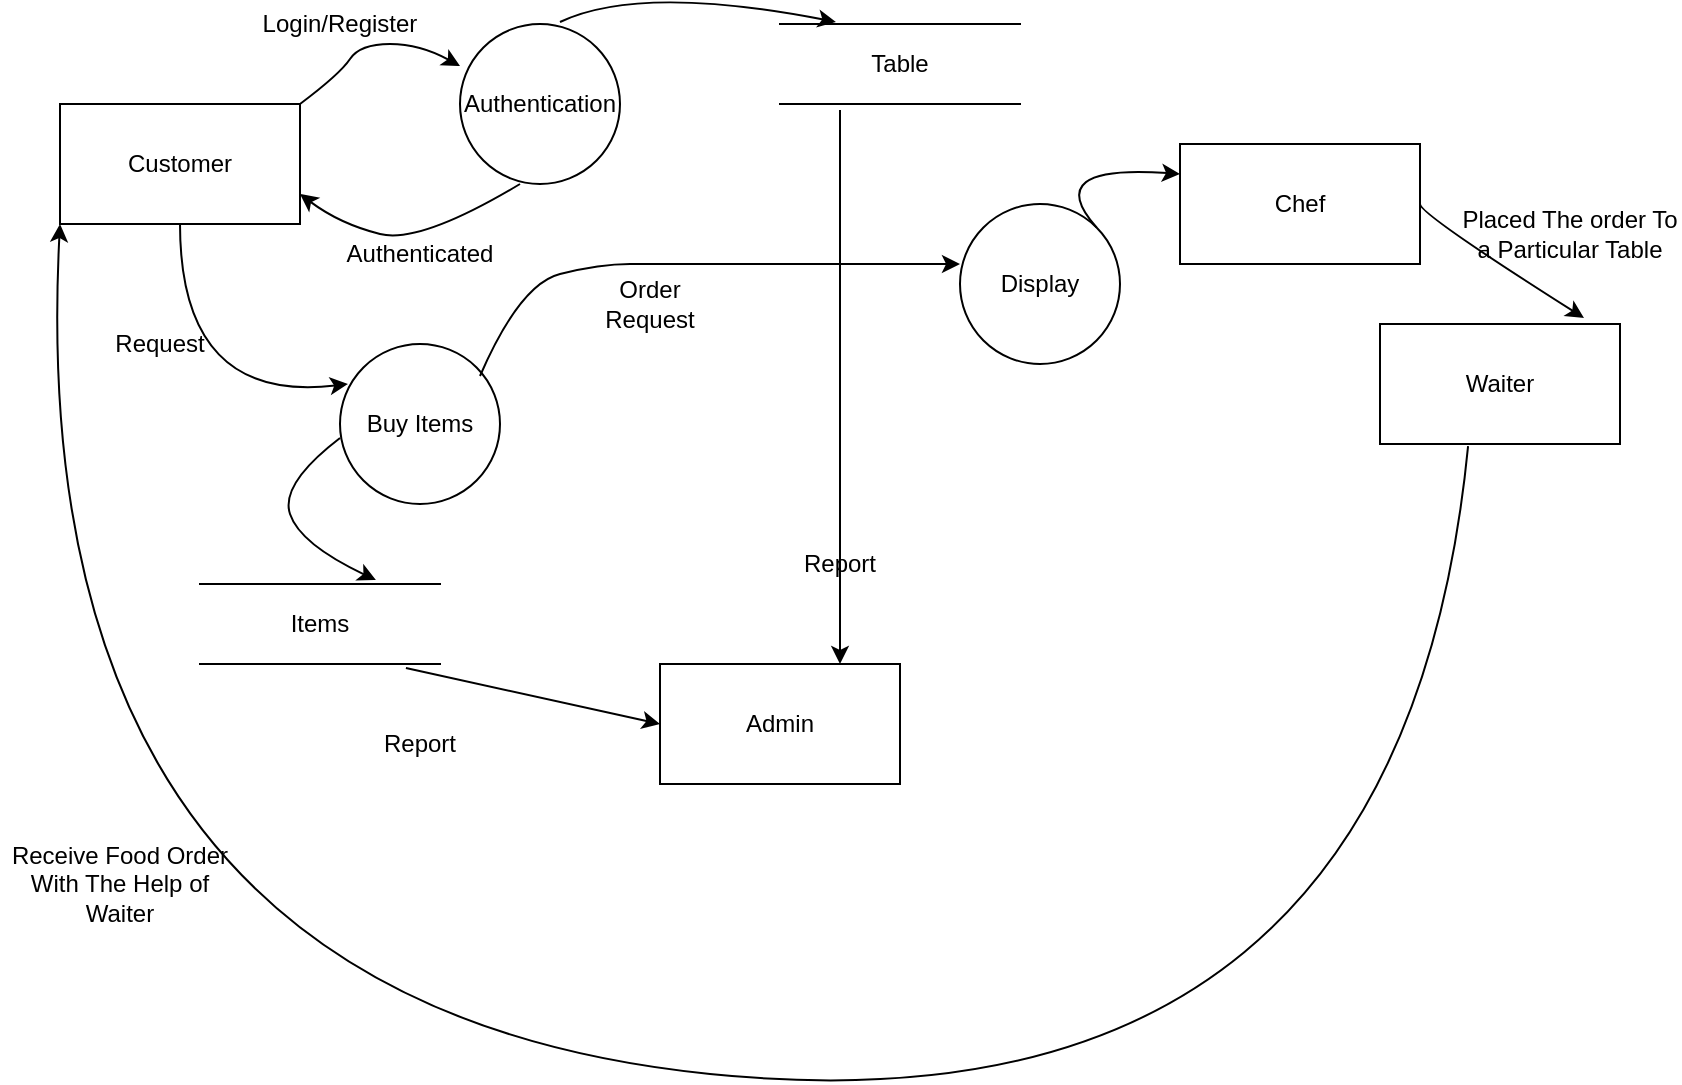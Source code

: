 <mxfile version="12.5.5" type="device"><diagram id="0zVA154aaY5vBeoAPKS2" name="Page-1"><mxGraphModel dx="868" dy="593" grid="1" gridSize="10" guides="1" tooltips="1" connect="1" arrows="1" fold="1" page="1" pageScale="1" pageWidth="850" pageHeight="1100" math="0" shadow="0"><root><mxCell id="0"/><mxCell id="1" parent="0"/><mxCell id="Kz7mc3uMSh4UOUEwph2P-2" value="Customer" style="rounded=0;whiteSpace=wrap;html=1;" vertex="1" parent="1"><mxGeometry x="30" y="80" width="120" height="60" as="geometry"/></mxCell><mxCell id="Kz7mc3uMSh4UOUEwph2P-3" value="Chef" style="rounded=0;whiteSpace=wrap;html=1;" vertex="1" parent="1"><mxGeometry x="590" y="100" width="120" height="60" as="geometry"/></mxCell><mxCell id="Kz7mc3uMSh4UOUEwph2P-4" value="Admin" style="rounded=0;whiteSpace=wrap;html=1;" vertex="1" parent="1"><mxGeometry x="330" y="360" width="120" height="60" as="geometry"/></mxCell><mxCell id="Kz7mc3uMSh4UOUEwph2P-10" value="Login/Register" style="text;html=1;strokeColor=none;fillColor=none;align=center;verticalAlign=middle;whiteSpace=wrap;rounded=0;" vertex="1" parent="1"><mxGeometry x="105" y="30" width="130" height="20" as="geometry"/></mxCell><mxCell id="Kz7mc3uMSh4UOUEwph2P-18" value="Authentication" style="ellipse;whiteSpace=wrap;html=1;aspect=fixed;" vertex="1" parent="1"><mxGeometry x="230" y="40" width="80" height="80" as="geometry"/></mxCell><mxCell id="Kz7mc3uMSh4UOUEwph2P-19" value="" style="curved=1;endArrow=classic;html=1;exitX=1;exitY=0;exitDx=0;exitDy=0;entryX=0;entryY=0.263;entryDx=0;entryDy=0;entryPerimeter=0;" edge="1" parent="1" source="Kz7mc3uMSh4UOUEwph2P-2" target="Kz7mc3uMSh4UOUEwph2P-18"><mxGeometry width="50" height="50" relative="1" as="geometry"><mxPoint x="170" y="105" as="sourcePoint"/><mxPoint x="220" y="55" as="targetPoint"/><Array as="points"><mxPoint x="170" y="65"/><mxPoint x="180" y="50"/><mxPoint x="210" y="50"/></Array></mxGeometry></mxCell><mxCell id="Kz7mc3uMSh4UOUEwph2P-22" value="" style="curved=1;endArrow=classic;html=1;exitX=0.375;exitY=1;exitDx=0;exitDy=0;exitPerimeter=0;entryX=1;entryY=0.75;entryDx=0;entryDy=0;" edge="1" parent="1" source="Kz7mc3uMSh4UOUEwph2P-18" target="Kz7mc3uMSh4UOUEwph2P-2"><mxGeometry width="50" height="50" relative="1" as="geometry"><mxPoint x="170" y="190" as="sourcePoint"/><mxPoint x="190" y="110" as="targetPoint"/><Array as="points"><mxPoint x="210" y="150"/><mxPoint x="170" y="140"/></Array></mxGeometry></mxCell><mxCell id="Kz7mc3uMSh4UOUEwph2P-23" value="Table" style="shape=partialRectangle;whiteSpace=wrap;html=1;left=0;right=0;fillColor=none;" vertex="1" parent="1"><mxGeometry x="390" y="40" width="120" height="40" as="geometry"/></mxCell><mxCell id="Kz7mc3uMSh4UOUEwph2P-24" value="" style="curved=1;endArrow=classic;html=1;entryX=0.233;entryY=-0.025;entryDx=0;entryDy=0;entryPerimeter=0;" edge="1" parent="1" target="Kz7mc3uMSh4UOUEwph2P-23"><mxGeometry width="50" height="50" relative="1" as="geometry"><mxPoint x="280" y="39" as="sourcePoint"/><mxPoint x="240" y="71.04" as="targetPoint"/><Array as="points"><mxPoint x="320" y="20"/></Array></mxGeometry></mxCell><mxCell id="Kz7mc3uMSh4UOUEwph2P-25" value="Authenticated" style="text;html=1;strokeColor=none;fillColor=none;align=center;verticalAlign=middle;whiteSpace=wrap;rounded=0;" vertex="1" parent="1"><mxGeometry x="170" y="150" width="80" height="10" as="geometry"/></mxCell><mxCell id="Kz7mc3uMSh4UOUEwph2P-27" value="Buy Items" style="ellipse;whiteSpace=wrap;html=1;aspect=fixed;" vertex="1" parent="1"><mxGeometry x="170" y="200" width="80" height="80" as="geometry"/></mxCell><mxCell id="Kz7mc3uMSh4UOUEwph2P-28" value="Items" style="shape=partialRectangle;whiteSpace=wrap;html=1;left=0;right=0;fillColor=none;" vertex="1" parent="1"><mxGeometry x="100" y="320" width="120" height="40" as="geometry"/></mxCell><mxCell id="Kz7mc3uMSh4UOUEwph2P-33" value="" style="curved=1;endArrow=classic;html=1;exitX=0;exitY=0.588;exitDx=0;exitDy=0;exitPerimeter=0;entryX=0.733;entryY=-0.05;entryDx=0;entryDy=0;entryPerimeter=0;" edge="1" parent="1" source="Kz7mc3uMSh4UOUEwph2P-27" target="Kz7mc3uMSh4UOUEwph2P-28"><mxGeometry width="50" height="50" relative="1" as="geometry"><mxPoint x="80" y="440" as="sourcePoint"/><mxPoint x="170" y="320" as="targetPoint"/><Array as="points"><mxPoint x="140" y="270"/><mxPoint x="150" y="300"/></Array></mxGeometry></mxCell><mxCell id="Kz7mc3uMSh4UOUEwph2P-34" value="" style="curved=1;endArrow=classic;html=1;exitX=0.5;exitY=1;exitDx=0;exitDy=0;" edge="1" parent="1" source="Kz7mc3uMSh4UOUEwph2P-2"><mxGeometry width="50" height="50" relative="1" as="geometry"><mxPoint x="80" y="440" as="sourcePoint"/><mxPoint x="174" y="220" as="targetPoint"/><Array as="points"><mxPoint x="90" y="230"/></Array></mxGeometry></mxCell><mxCell id="Kz7mc3uMSh4UOUEwph2P-35" value="Request" style="text;html=1;strokeColor=none;fillColor=none;align=center;verticalAlign=middle;whiteSpace=wrap;rounded=0;" vertex="1" parent="1"><mxGeometry x="60" y="190" width="40" height="20" as="geometry"/></mxCell><mxCell id="Kz7mc3uMSh4UOUEwph2P-39" value="Display" style="ellipse;whiteSpace=wrap;html=1;aspect=fixed;" vertex="1" parent="1"><mxGeometry x="480" y="130" width="80" height="80" as="geometry"/></mxCell><mxCell id="Kz7mc3uMSh4UOUEwph2P-40" value="" style="curved=1;endArrow=classic;html=1;entryX=0;entryY=0.375;entryDx=0;entryDy=0;entryPerimeter=0;" edge="1" parent="1" target="Kz7mc3uMSh4UOUEwph2P-39"><mxGeometry width="50" height="50" relative="1" as="geometry"><mxPoint x="240" y="216" as="sourcePoint"/><mxPoint x="80" y="440" as="targetPoint"/><Array as="points"><mxPoint x="260" y="170"/><mxPoint x="300" y="160"/><mxPoint x="330" y="160"/></Array></mxGeometry></mxCell><mxCell id="Kz7mc3uMSh4UOUEwph2P-41" value="Order Request" style="text;html=1;strokeColor=none;fillColor=none;align=center;verticalAlign=middle;whiteSpace=wrap;rounded=0;" vertex="1" parent="1"><mxGeometry x="290" y="170" width="70" height="20" as="geometry"/></mxCell><mxCell id="Kz7mc3uMSh4UOUEwph2P-42" value="" style="curved=1;endArrow=classic;html=1;entryX=0;entryY=0.25;entryDx=0;entryDy=0;exitX=1;exitY=0;exitDx=0;exitDy=0;" edge="1" parent="1" source="Kz7mc3uMSh4UOUEwph2P-39" target="Kz7mc3uMSh4UOUEwph2P-3"><mxGeometry width="50" height="50" relative="1" as="geometry"><mxPoint x="30" y="490" as="sourcePoint"/><mxPoint x="80" y="440" as="targetPoint"/><Array as="points"><mxPoint x="520" y="110"/></Array></mxGeometry></mxCell><mxCell id="Kz7mc3uMSh4UOUEwph2P-45" value="Waiter" style="rounded=0;whiteSpace=wrap;html=1;" vertex="1" parent="1"><mxGeometry x="690" y="190" width="120" height="60" as="geometry"/></mxCell><mxCell id="Kz7mc3uMSh4UOUEwph2P-46" value="" style="curved=1;endArrow=classic;html=1;entryX=0.85;entryY=-0.05;entryDx=0;entryDy=0;entryPerimeter=0;exitX=1;exitY=0.5;exitDx=0;exitDy=0;" edge="1" parent="1" source="Kz7mc3uMSh4UOUEwph2P-3" target="Kz7mc3uMSh4UOUEwph2P-45"><mxGeometry width="50" height="50" relative="1" as="geometry"><mxPoint x="710" y="185" as="sourcePoint"/><mxPoint x="770" y="135" as="targetPoint"/><Array as="points"><mxPoint x="710" y="135"/></Array></mxGeometry></mxCell><mxCell id="Kz7mc3uMSh4UOUEwph2P-47" value="Placed The order To a Particular Table" style="text;html=1;strokeColor=none;fillColor=none;align=center;verticalAlign=middle;whiteSpace=wrap;rounded=0;" vertex="1" parent="1"><mxGeometry x="730" y="130" width="110" height="30" as="geometry"/></mxCell><mxCell id="Kz7mc3uMSh4UOUEwph2P-48" value="" style="curved=1;endArrow=classic;html=1;entryX=0;entryY=1;entryDx=0;entryDy=0;exitX=0.367;exitY=1.017;exitDx=0;exitDy=0;exitPerimeter=0;" edge="1" parent="1" source="Kz7mc3uMSh4UOUEwph2P-45" target="Kz7mc3uMSh4UOUEwph2P-2"><mxGeometry width="50" height="50" relative="1" as="geometry"><mxPoint x="680" y="590" as="sourcePoint"/><mxPoint x="80" y="520" as="targetPoint"/><Array as="points"><mxPoint x="700" y="600"/><mxPoint x="10" y="530"/></Array></mxGeometry></mxCell><mxCell id="Kz7mc3uMSh4UOUEwph2P-49" value="Receive Food Order With The Help of Waiter" style="text;html=1;strokeColor=none;fillColor=none;align=center;verticalAlign=middle;whiteSpace=wrap;rounded=0;" vertex="1" parent="1"><mxGeometry y="460" width="120" height="20" as="geometry"/></mxCell><mxCell id="Kz7mc3uMSh4UOUEwph2P-50" value="" style="endArrow=classic;html=1;exitX=0.25;exitY=1.075;exitDx=0;exitDy=0;exitPerimeter=0;entryX=0.75;entryY=0;entryDx=0;entryDy=0;" edge="1" parent="1" source="Kz7mc3uMSh4UOUEwph2P-23" target="Kz7mc3uMSh4UOUEwph2P-4"><mxGeometry width="50" height="50" relative="1" as="geometry"><mxPoint x="60" y="590" as="sourcePoint"/><mxPoint x="10" y="640" as="targetPoint"/></mxGeometry></mxCell><mxCell id="Kz7mc3uMSh4UOUEwph2P-51" value="" style="endArrow=classic;html=1;entryX=0;entryY=0.5;entryDx=0;entryDy=0;exitX=0.858;exitY=1.05;exitDx=0;exitDy=0;exitPerimeter=0;" edge="1" parent="1" source="Kz7mc3uMSh4UOUEwph2P-28" target="Kz7mc3uMSh4UOUEwph2P-4"><mxGeometry width="50" height="50" relative="1" as="geometry"><mxPoint x="10" y="640" as="sourcePoint"/><mxPoint x="60" y="590" as="targetPoint"/></mxGeometry></mxCell><mxCell id="Kz7mc3uMSh4UOUEwph2P-52" value="Report" style="text;html=1;strokeColor=none;fillColor=none;align=center;verticalAlign=middle;whiteSpace=wrap;rounded=0;" vertex="1" parent="1"><mxGeometry x="400" y="300" width="40" height="20" as="geometry"/></mxCell><mxCell id="Kz7mc3uMSh4UOUEwph2P-53" value="Report" style="text;html=1;strokeColor=none;fillColor=none;align=center;verticalAlign=middle;whiteSpace=wrap;rounded=0;" vertex="1" parent="1"><mxGeometry x="170" y="390" width="80" height="20" as="geometry"/></mxCell></root></mxGraphModel></diagram></mxfile>
